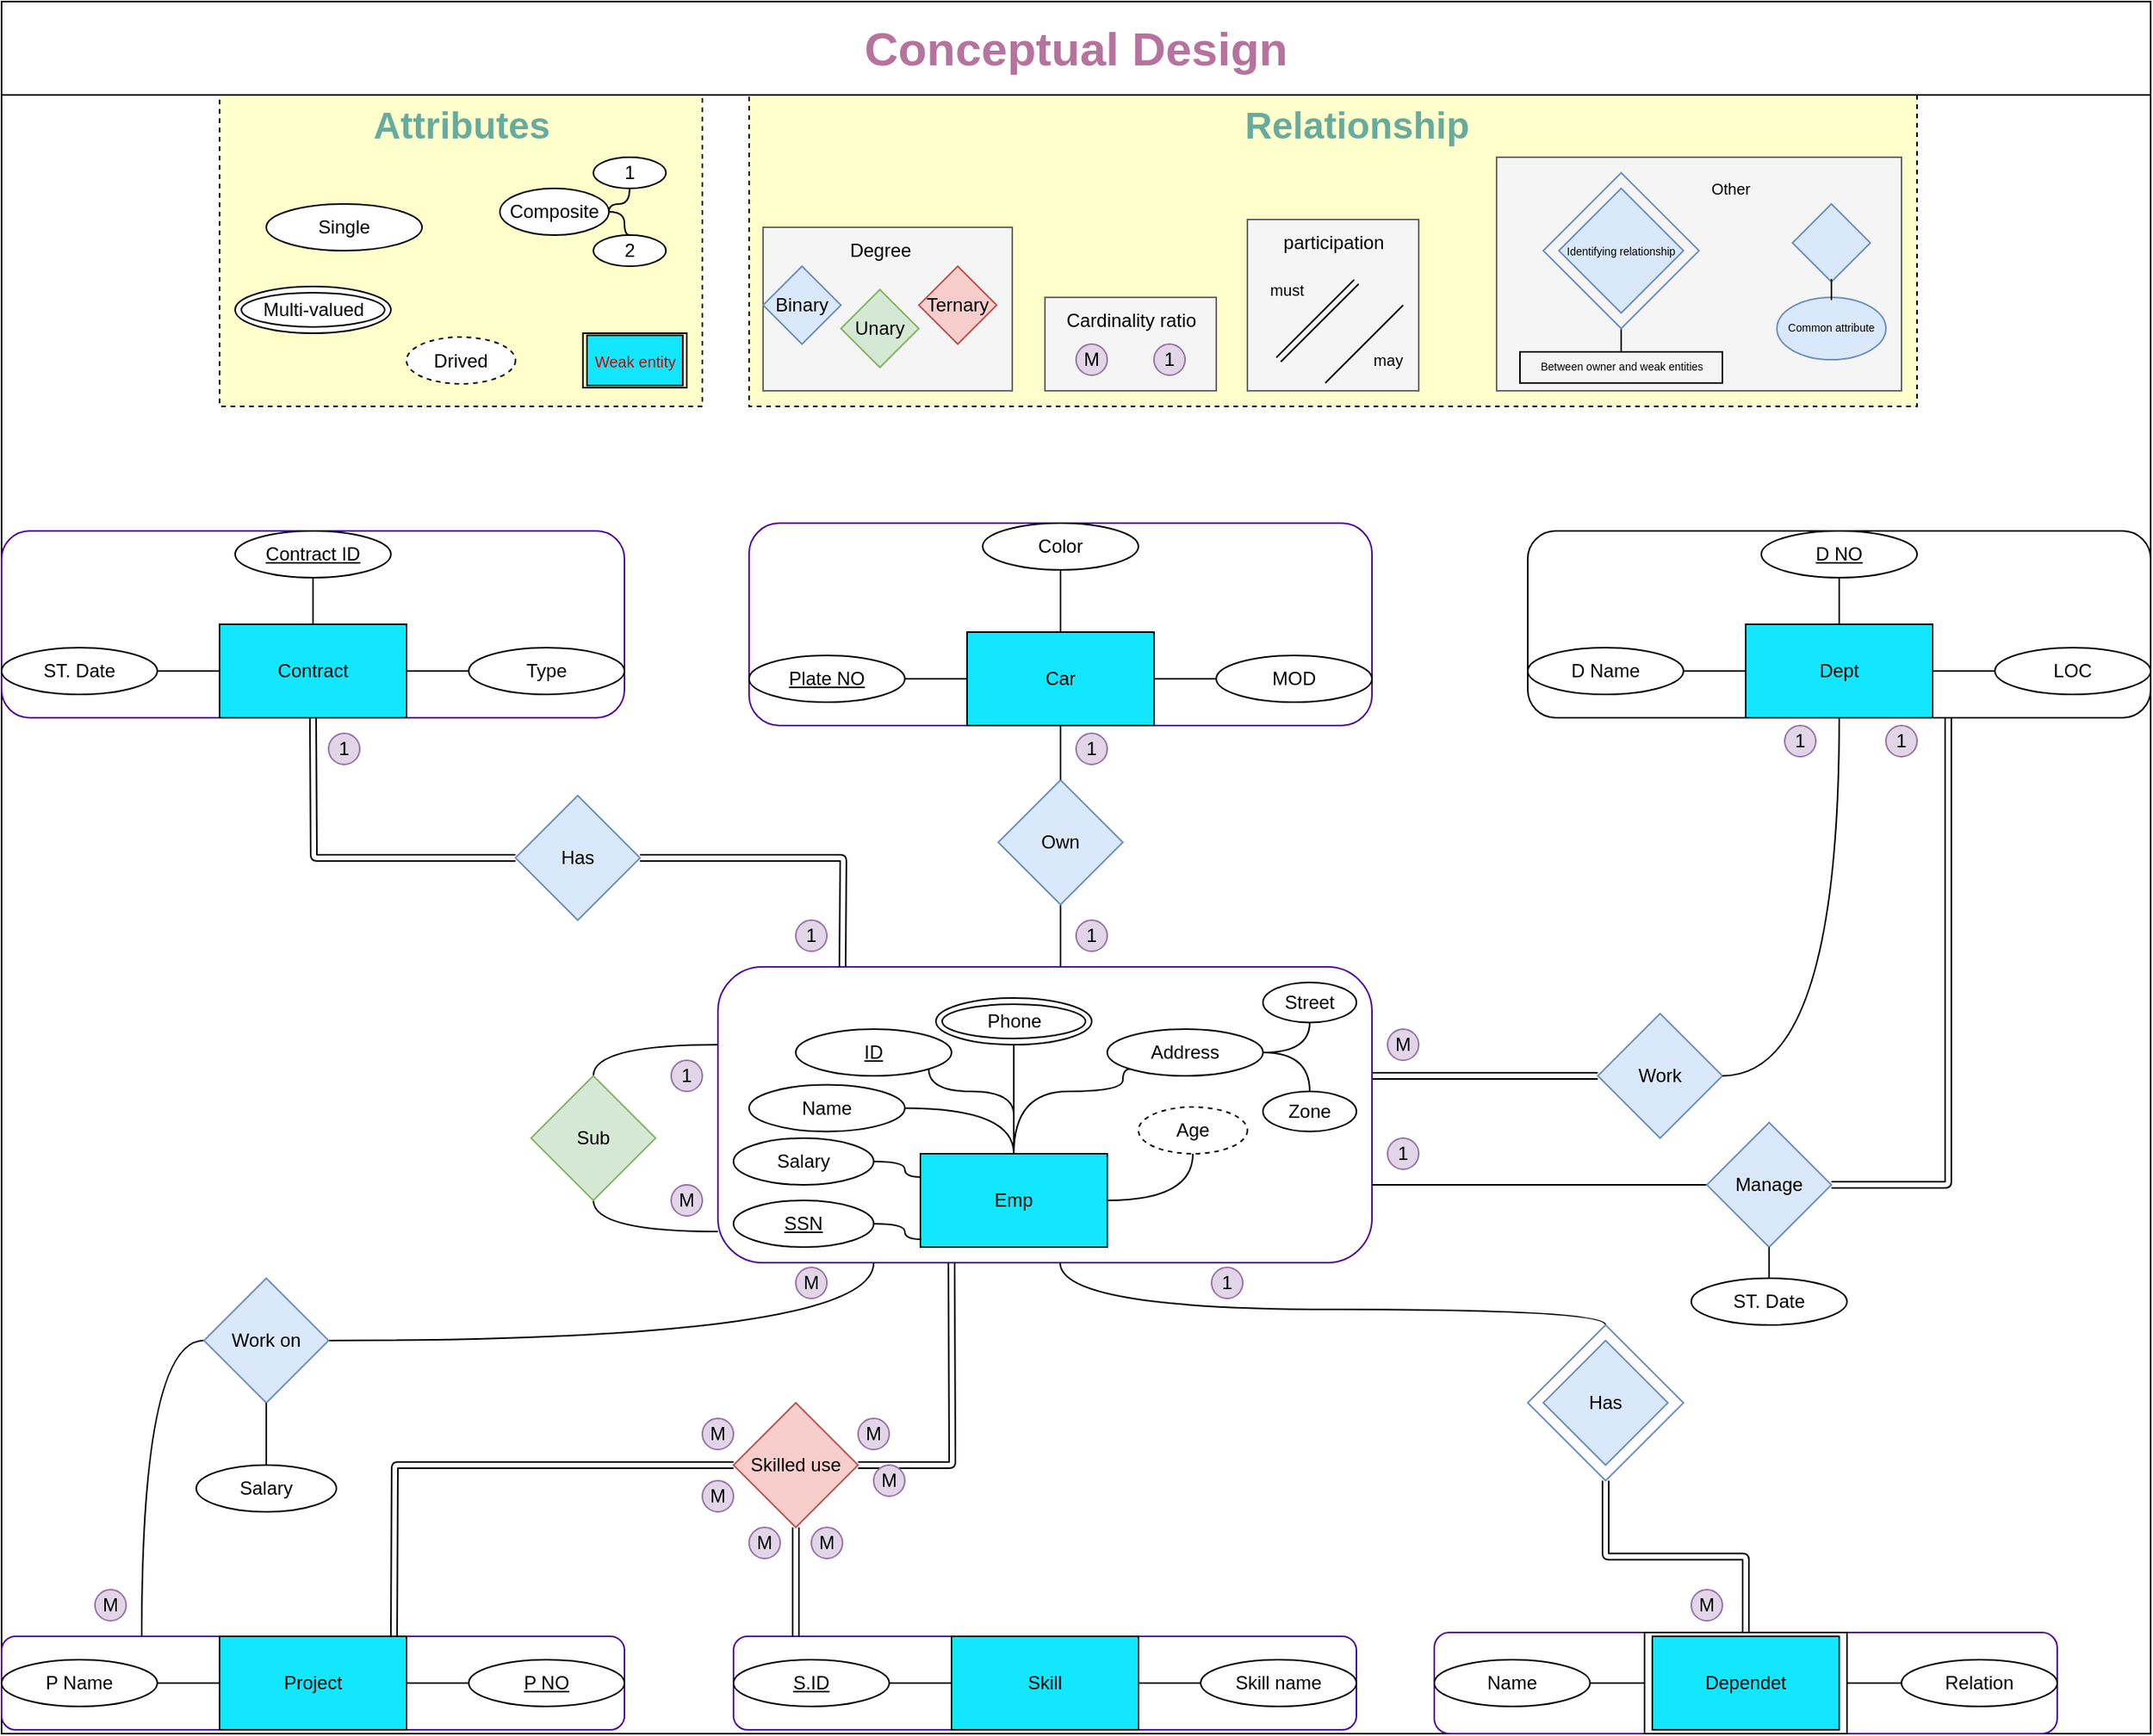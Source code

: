 <mxfile version="20.3.3" type="google"><diagram id="TZfc7ENIwBhTdH4LHY8K" name="Page-1"><mxGraphModel grid="1" page="1" gridSize="10" guides="1" tooltips="1" connect="1" arrows="1" fold="1" pageScale="1" pageWidth="850" pageHeight="1100" math="0" shadow="0"><root><mxCell id="0"/><mxCell id="1" parent="0"/><mxCell id="WgLITmtGhg3MjUWc5TTF-92" style="edgeStyle=orthogonalEdgeStyle;orthogonalLoop=1;jettySize=auto;html=1;entryX=0.5;entryY=0;entryDx=0;entryDy=0;curved=1;arcSize=0;anchorPointDirection=0;snapToPoint=0;fixDash=0;metaEdit=0;backgroundOutline=0;flowAnimation=0;deletable=1;comic=0;enumerate=0;orthogonal=0;sketch=0;shadow=0;startFill=0;endFill=0;endArrow=none;fontSize=12;" edge="1" parent="1"><mxGeometry relative="1" as="geometry"><Array as="points"><mxPoint x="-240" y="-585"/></Array><mxPoint x="-270" y="-585" as="sourcePoint"/></mxGeometry></mxCell><mxCell id="WgLITmtGhg3MjUWc5TTF-94" style="edgeStyle=orthogonalEdgeStyle;curved=1;comic=0;sketch=0;orthogonalLoop=1;jettySize=auto;html=1;entryX=0.5;entryY=1;entryDx=0;entryDy=0;shadow=0;startFill=0;endFill=0;endArrow=none;fontSize=12;" edge="1" parent="1"><mxGeometry relative="1" as="geometry"><mxPoint x="-240" y="-610" as="targetPoint"/></mxGeometry></mxCell><mxCell id="-cbo5E57Ui7Pw8LuqRFS-4" value="" style="group" vertex="1" connectable="0" parent="1"><mxGeometry x="-770" y="-960" width="1380" height="1112.5" as="geometry"/></mxCell><mxCell id="-cbo5E57Ui7Pw8LuqRFS-2" value="" style="group;strokeColor=default;fillColor=default;" vertex="1" connectable="0" parent="-cbo5E57Ui7Pw8LuqRFS-4"><mxGeometry y="60" width="1380" height="1052.5" as="geometry"/></mxCell><mxCell id="WgLITmtGhg3MjUWc5TTF-39" style="edgeStyle=orthogonalEdgeStyle;shape=link;curved=1;rounded=1;orthogonalLoop=1;jettySize=auto;html=1;labelBackgroundColor=default;strokeColor=default;fontFamily=Helvetica;fontSize=12;fontColor=default;endArrow=none;endFill=0;" edge="1" parent="-cbo5E57Ui7Pw8LuqRFS-2" source="WgLITmtGhg3MjUWc5TTF-12"><mxGeometry relative="1" as="geometry"><mxPoint x="880" y="630" as="targetPoint"/><Array as="points"/></mxGeometry></mxCell><mxCell id="WgLITmtGhg3MjUWc5TTF-12" value="Work" style="rhombus;whiteSpace=wrap;html=1;fillColor=#dae8fc;strokeColor=#6c8ebf;container=0;" vertex="1" parent="-cbo5E57Ui7Pw8LuqRFS-2"><mxGeometry x="1025" y="590" width="80" height="80" as="geometry"/></mxCell><mxCell id="WgLITmtGhg3MjUWc5TTF-13" value="" style="group;strokeColor=default;rounded=1;glass=0;labelBackgroundColor=default;endArrow=none;verticalAlign=middle;endFill=0;container=0;" connectable="0" vertex="1" parent="-cbo5E57Ui7Pw8LuqRFS-2"><mxGeometry x="980" y="280" width="400" height="120" as="geometry"/></mxCell><mxCell id="WgLITmtGhg3MjUWc5TTF-16" value="" style="group;strokeColor=#4C0099;perimeterSpacing=0;rounded=1;glass=0;container=0;" connectable="0" vertex="1" parent="-cbo5E57Ui7Pw8LuqRFS-2"><mxGeometry x="470" y="990" width="400" height="60" as="geometry"/></mxCell><mxCell id="WgLITmtGhg3MjUWc5TTF-17" value="" style="group;strokeColor=#4C0099;rounded=1;glass=0;container=0;" connectable="0" vertex="1" parent="-cbo5E57Ui7Pw8LuqRFS-2"><mxGeometry x="920" y="987.5" width="400" height="65" as="geometry"/></mxCell><mxCell id="WgLITmtGhg3MjUWc5TTF-18" value="" style="group;strokeColor=#4C0099;rounded=1;glass=0;container=0;" connectable="0" vertex="1" parent="-cbo5E57Ui7Pw8LuqRFS-2"><mxGeometry y="990" width="400" height="60" as="geometry"/></mxCell><mxCell id="WgLITmtGhg3MjUWc5TTF-19" value="" style="group;strokeColor=#4C0099;rounded=1;glass=0;container=0;" connectable="0" vertex="1" parent="-cbo5E57Ui7Pw8LuqRFS-2"><mxGeometry x="460" y="560" width="420" height="190" as="geometry"/></mxCell><mxCell id="WgLITmtGhg3MjUWc5TTF-20" value="" style="group;strokeColor=#4C0099;rounded=1;glass=0;container=0;" connectable="0" vertex="1" parent="-cbo5E57Ui7Pw8LuqRFS-2"><mxGeometry x="480" y="275" width="400" height="130" as="geometry"/></mxCell><mxCell id="WgLITmtGhg3MjUWc5TTF-21" value="" style="group;strokeColor=#4C0099;rounded=1;glass=0;container=0;" connectable="0" vertex="1" parent="-cbo5E57Ui7Pw8LuqRFS-2"><mxGeometry y="280" width="400" height="120" as="geometry"/></mxCell><mxCell id="WgLITmtGhg3MjUWc5TTF-23" style="edgeStyle=orthogonalEdgeStyle;orthogonalLoop=1;jettySize=auto;html=1;entryX=1;entryY=0.5;entryDx=0;entryDy=0;fontFamily=Helvetica;fontSize=12;fontColor=default;curved=1;endArrow=none;endFill=0;" edge="1" parent="-cbo5E57Ui7Pw8LuqRFS-2" source="0sZIj77Zi1G3R5kiLutV-38" target="WgLITmtGhg3MjUWc5TTF-12"><mxGeometry relative="1" as="geometry"><Array as="points"><mxPoint x="1180" y="630"/></Array></mxGeometry></mxCell><mxCell id="WgLITmtGhg3MjUWc5TTF-35" style="edgeStyle=orthogonalEdgeStyle;shape=connector;curved=1;rounded=1;orthogonalLoop=1;jettySize=auto;html=1;exitX=1;exitY=0.5;exitDx=0;exitDy=0;labelBackgroundColor=default;strokeColor=default;fontFamily=Helvetica;fontSize=12;fontColor=default;endArrow=none;endFill=0;" edge="1" parent="-cbo5E57Ui7Pw8LuqRFS-2" source="jGSnL0Sc1adACzi5C61T-10"><mxGeometry relative="1" as="geometry"><mxPoint x="840" y="640" as="targetPoint"/></mxGeometry></mxCell><mxCell id="WgLITmtGhg3MjUWc5TTF-43" style="edgeStyle=orthogonalEdgeStyle;shape=connector;curved=1;rounded=1;orthogonalLoop=1;jettySize=auto;html=1;labelBackgroundColor=default;strokeColor=default;fontFamily=Helvetica;fontSize=12;fontColor=default;endArrow=none;endFill=0;" edge="1" parent="-cbo5E57Ui7Pw8LuqRFS-2" source="WgLITmtGhg3MjUWc5TTF-44"><mxGeometry relative="1" as="geometry"><mxPoint x="880" y="700" as="targetPoint"/></mxGeometry></mxCell><mxCell id="WgLITmtGhg3MjUWc5TTF-44" value="Manage" style="rhombus;whiteSpace=wrap;html=1;fillColor=#dae8fc;strokeColor=#6c8ebf;container=0;" vertex="1" parent="-cbo5E57Ui7Pw8LuqRFS-2"><mxGeometry x="1095" y="660" width="80" height="80" as="geometry"/></mxCell><mxCell id="WgLITmtGhg3MjUWc5TTF-45" style="edgeStyle=orthogonalEdgeStyle;orthogonalLoop=1;jettySize=auto;html=1;entryX=1;entryY=0.5;entryDx=0;entryDy=0;fontFamily=Helvetica;fontSize=12;fontColor=default;curved=1;endArrow=none;endFill=0;shape=link;" edge="1" parent="-cbo5E57Ui7Pw8LuqRFS-2" target="WgLITmtGhg3MjUWc5TTF-44"><mxGeometry relative="1" as="geometry"><mxPoint x="1250" y="400" as="sourcePoint"/><Array as="points"><mxPoint x="1250" y="700"/></Array></mxGeometry></mxCell><mxCell id="WgLITmtGhg3MjUWc5TTF-61" style="edgeStyle=orthogonalEdgeStyle;shape=connector;curved=1;rounded=1;orthogonalLoop=1;jettySize=auto;html=1;exitX=0;exitY=0.5;exitDx=0;exitDy=0;labelBackgroundColor=default;strokeColor=default;fontFamily=Helvetica;fontSize=12;fontColor=default;endArrow=none;endFill=0;" edge="1" parent="-cbo5E57Ui7Pw8LuqRFS-2" source="WgLITmtGhg3MjUWc5TTF-59"><mxGeometry relative="1" as="geometry"><mxPoint x="90" y="990" as="targetPoint"/><Array as="points"><mxPoint x="90" y="800"/></Array></mxGeometry></mxCell><mxCell id="WgLITmtGhg3MjUWc5TTF-62" style="edgeStyle=orthogonalEdgeStyle;shape=connector;curved=1;rounded=1;orthogonalLoop=1;jettySize=auto;html=1;exitX=1;exitY=0.5;exitDx=0;exitDy=0;labelBackgroundColor=default;strokeColor=default;fontFamily=Helvetica;fontSize=12;fontColor=default;endArrow=none;endFill=0;" edge="1" parent="-cbo5E57Ui7Pw8LuqRFS-2" source="WgLITmtGhg3MjUWc5TTF-59"><mxGeometry relative="1" as="geometry"><mxPoint x="560" y="750" as="targetPoint"/></mxGeometry></mxCell><mxCell id="WgLITmtGhg3MjUWc5TTF-59" value="Work on" style="rhombus;whiteSpace=wrap;html=1;strokeColor=#6c8ebf;fontFamily=Helvetica;fontSize=12;fontColor=default;fillColor=#dae8fc;container=0;" vertex="1" parent="-cbo5E57Ui7Pw8LuqRFS-2"><mxGeometry x="130" y="760" width="80" height="80" as="geometry"/></mxCell><mxCell id="WgLITmtGhg3MjUWc5TTF-64" style="edgeStyle=orthogonalEdgeStyle;shape=connector;curved=1;rounded=1;orthogonalLoop=1;jettySize=auto;html=1;exitX=0.5;exitY=0;exitDx=0;exitDy=0;labelBackgroundColor=default;strokeColor=default;fontFamily=Helvetica;fontSize=12;fontColor=default;endArrow=none;endFill=0;" edge="1" parent="-cbo5E57Ui7Pw8LuqRFS-2" source="WgLITmtGhg3MjUWc5TTF-172"><mxGeometry relative="1" as="geometry"><mxPoint x="679.714" y="750" as="targetPoint"/><Array as="points"><mxPoint x="1030" y="780"/><mxPoint x="680" y="780"/></Array></mxGeometry></mxCell><mxCell id="WgLITmtGhg3MjUWc5TTF-63" value="Has" style="rhombus;whiteSpace=wrap;html=1;strokeColor=#6c8ebf;fontFamily=Helvetica;fontSize=12;fontColor=default;fillColor=#dae8fc;container=0;" vertex="1" parent="-cbo5E57Ui7Pw8LuqRFS-2"><mxGeometry x="990" y="800" width="80" height="80" as="geometry"/></mxCell><mxCell id="WgLITmtGhg3MjUWc5TTF-67" style="edgeStyle=orthogonalEdgeStyle;shape=connector;curved=1;rounded=1;orthogonalLoop=1;jettySize=auto;html=1;labelBackgroundColor=default;strokeColor=default;fontFamily=Helvetica;fontSize=12;fontColor=default;endArrow=none;endFill=0;" edge="1" parent="-cbo5E57Ui7Pw8LuqRFS-2" source="WgLITmtGhg3MjUWc5TTF-66"><mxGeometry relative="1" as="geometry"><mxPoint x="460" y="610" as="targetPoint"/><Array as="points"><mxPoint x="380" y="610"/></Array></mxGeometry></mxCell><mxCell id="WgLITmtGhg3MjUWc5TTF-68" style="edgeStyle=orthogonalEdgeStyle;shape=connector;curved=1;rounded=1;orthogonalLoop=1;jettySize=auto;html=1;exitX=0.5;exitY=1;exitDx=0;exitDy=0;labelBackgroundColor=default;strokeColor=default;fontFamily=Helvetica;fontSize=12;fontColor=default;endArrow=none;endFill=0;" edge="1" parent="-cbo5E57Ui7Pw8LuqRFS-2" source="WgLITmtGhg3MjUWc5TTF-66"><mxGeometry relative="1" as="geometry"><mxPoint x="460" y="730" as="targetPoint"/><Array as="points"><mxPoint x="380" y="730"/></Array></mxGeometry></mxCell><mxCell id="WgLITmtGhg3MjUWc5TTF-66" value="Sub" style="rhombus;whiteSpace=wrap;html=1;strokeColor=#82b366;fontFamily=Helvetica;fontSize=12;fillColor=#d5e8d4;container=0;" vertex="1" parent="-cbo5E57Ui7Pw8LuqRFS-2"><mxGeometry x="340" y="630" width="80" height="80" as="geometry"/></mxCell><mxCell id="WgLITmtGhg3MjUWc5TTF-71" style="edgeStyle=orthogonalEdgeStyle;shape=connector;curved=1;rounded=1;orthogonalLoop=1;jettySize=auto;html=1;labelBackgroundColor=default;strokeColor=default;fontFamily=Helvetica;fontSize=12;fontColor=default;endArrow=none;endFill=0;" edge="1" parent="-cbo5E57Ui7Pw8LuqRFS-2" source="WgLITmtGhg3MjUWc5TTF-69"><mxGeometry relative="1" as="geometry"><mxPoint x="680" y="560" as="targetPoint"/></mxGeometry></mxCell><mxCell id="WgLITmtGhg3MjUWc5TTF-69" value="Own" style="rhombus;whiteSpace=wrap;html=1;strokeColor=#6c8ebf;fontFamily=Helvetica;fontSize=12;fontColor=default;fillColor=#dae8fc;container=0;" vertex="1" parent="-cbo5E57Ui7Pw8LuqRFS-2"><mxGeometry x="640" y="440" width="80" height="80" as="geometry"/></mxCell><mxCell id="WgLITmtGhg3MjUWc5TTF-73" style="edgeStyle=orthogonalEdgeStyle;shape=link;curved=1;rounded=1;orthogonalLoop=1;jettySize=auto;html=1;labelBackgroundColor=default;strokeColor=default;fontFamily=Helvetica;fontSize=12;fontColor=default;endArrow=none;endFill=0;" edge="1" parent="-cbo5E57Ui7Pw8LuqRFS-2" source="WgLITmtGhg3MjUWc5TTF-72"><mxGeometry relative="1" as="geometry"><mxPoint x="540" y="560" as="targetPoint"/></mxGeometry></mxCell><mxCell id="WgLITmtGhg3MjUWc5TTF-74" style="edgeStyle=orthogonalEdgeStyle;shape=link;curved=1;rounded=1;orthogonalLoop=1;jettySize=auto;html=1;exitX=0;exitY=0.5;exitDx=0;exitDy=0;labelBackgroundColor=default;strokeColor=default;fontFamily=Helvetica;fontSize=12;fontColor=default;endArrow=none;endFill=0;" edge="1" parent="-cbo5E57Ui7Pw8LuqRFS-2" source="WgLITmtGhg3MjUWc5TTF-72"><mxGeometry relative="1" as="geometry"><mxPoint x="200" y="400" as="targetPoint"/></mxGeometry></mxCell><mxCell id="WgLITmtGhg3MjUWc5TTF-72" value="Has" style="rhombus;whiteSpace=wrap;html=1;strokeColor=#6c8ebf;fontFamily=Helvetica;fontSize=12;fontColor=default;fillColor=#dae8fc;container=0;" vertex="1" parent="-cbo5E57Ui7Pw8LuqRFS-2"><mxGeometry x="330" y="450" width="80" height="80" as="geometry"/></mxCell><mxCell id="WgLITmtGhg3MjUWc5TTF-78" style="edgeStyle=orthogonalEdgeStyle;shape=link;curved=1;rounded=1;orthogonalLoop=1;jettySize=auto;html=1;exitX=1;exitY=0.5;exitDx=0;exitDy=0;labelBackgroundColor=default;strokeColor=default;fontFamily=Helvetica;fontSize=12;fontColor=default;endArrow=none;endFill=0;" edge="1" parent="-cbo5E57Ui7Pw8LuqRFS-2" source="WgLITmtGhg3MjUWc5TTF-75"><mxGeometry relative="1" as="geometry"><mxPoint x="610" y="750" as="targetPoint"/></mxGeometry></mxCell><mxCell id="WgLITmtGhg3MjUWc5TTF-81" style="edgeStyle=orthogonalEdgeStyle;shape=link;curved=1;rounded=1;orthogonalLoop=1;jettySize=auto;html=1;labelBackgroundColor=default;strokeColor=default;fontFamily=Helvetica;fontSize=12;fontColor=default;endArrow=none;endFill=0;" edge="1" parent="-cbo5E57Ui7Pw8LuqRFS-2" source="WgLITmtGhg3MjUWc5TTF-75"><mxGeometry relative="1" as="geometry"><mxPoint x="510" y="990" as="targetPoint"/><Array as="points"><mxPoint x="510" y="990"/></Array></mxGeometry></mxCell><mxCell id="WgLITmtGhg3MjUWc5TTF-83" style="edgeStyle=orthogonalEdgeStyle;shape=link;curved=1;rounded=1;orthogonalLoop=1;jettySize=auto;html=1;exitX=0;exitY=0.5;exitDx=0;exitDy=0;labelBackgroundColor=default;strokeColor=default;fontFamily=Helvetica;fontSize=12;fontColor=default;endArrow=none;endFill=0;" edge="1" parent="-cbo5E57Ui7Pw8LuqRFS-2" source="WgLITmtGhg3MjUWc5TTF-75"><mxGeometry relative="1" as="geometry"><mxPoint x="252" y="990" as="targetPoint"/></mxGeometry></mxCell><mxCell id="WgLITmtGhg3MjUWc5TTF-75" value="Skilled use" style="rhombus;whiteSpace=wrap;html=1;strokeColor=#b85450;fontFamily=Helvetica;fontSize=12;fillColor=#f8cecc;container=0;" vertex="1" parent="-cbo5E57Ui7Pw8LuqRFS-2"><mxGeometry x="470" y="840" width="80" height="80" as="geometry"/></mxCell><mxCell id="WgLITmtGhg3MjUWc5TTF-122" value="1" style="ellipse;whiteSpace=wrap;html=1;aspect=fixed;strokeColor=#9673a6;fontFamily=Helvetica;fontSize=12;fillColor=#e1d5e7;container=0;" vertex="1" parent="-cbo5E57Ui7Pw8LuqRFS-2"><mxGeometry x="1145" y="405" width="20" height="20" as="geometry"/></mxCell><mxCell id="WgLITmtGhg3MjUWc5TTF-123" value="M" style="ellipse;whiteSpace=wrap;html=1;aspect=fixed;strokeColor=#9673a6;fontFamily=Helvetica;fontSize=12;fillColor=#e1d5e7;container=0;" vertex="1" parent="-cbo5E57Ui7Pw8LuqRFS-2"><mxGeometry x="60" y="960" width="20" height="20" as="geometry"/></mxCell><mxCell id="WgLITmtGhg3MjUWc5TTF-124" value="1" style="ellipse;whiteSpace=wrap;html=1;aspect=fixed;strokeColor=#9673a6;fontFamily=Helvetica;fontSize=12;fillColor=#e1d5e7;container=0;" vertex="1" parent="-cbo5E57Ui7Pw8LuqRFS-2"><mxGeometry x="890" y="670" width="20" height="20" as="geometry"/></mxCell><mxCell id="WgLITmtGhg3MjUWc5TTF-125" value="1" style="ellipse;whiteSpace=wrap;html=1;aspect=fixed;strokeColor=#9673a6;fontFamily=Helvetica;fontSize=12;fillColor=#e1d5e7;container=0;" vertex="1" parent="-cbo5E57Ui7Pw8LuqRFS-2"><mxGeometry x="1210" y="405" width="20" height="20" as="geometry"/></mxCell><mxCell id="WgLITmtGhg3MjUWc5TTF-126" value="M" style="ellipse;whiteSpace=wrap;html=1;aspect=fixed;strokeColor=#9673a6;fontFamily=Helvetica;fontSize=12;fillColor=#e1d5e7;container=0;" vertex="1" parent="-cbo5E57Ui7Pw8LuqRFS-2"><mxGeometry x="890" y="600" width="20" height="20" as="geometry"/></mxCell><mxCell id="WgLITmtGhg3MjUWc5TTF-127" value="M" style="ellipse;whiteSpace=wrap;html=1;aspect=fixed;strokeColor=#9673a6;fontFamily=Helvetica;fontSize=12;fillColor=#e1d5e7;container=0;" vertex="1" parent="-cbo5E57Ui7Pw8LuqRFS-2"><mxGeometry x="510" y="753" width="20" height="20" as="geometry"/></mxCell><mxCell id="WgLITmtGhg3MjUWc5TTF-128" value="M" style="ellipse;whiteSpace=wrap;html=1;aspect=fixed;strokeColor=#9673a6;fontFamily=Helvetica;fontSize=12;fillColor=#e1d5e7;container=0;" vertex="1" parent="-cbo5E57Ui7Pw8LuqRFS-2"><mxGeometry x="430" y="700" width="20" height="20" as="geometry"/></mxCell><mxCell id="WgLITmtGhg3MjUWc5TTF-129" value="1" style="ellipse;whiteSpace=wrap;html=1;aspect=fixed;strokeColor=#9673a6;fontFamily=Helvetica;fontSize=12;fillColor=#e1d5e7;container=0;" vertex="1" parent="-cbo5E57Ui7Pw8LuqRFS-2"><mxGeometry x="430" y="620" width="20" height="20" as="geometry"/></mxCell><mxCell id="WgLITmtGhg3MjUWc5TTF-130" value="M" style="ellipse;whiteSpace=wrap;html=1;aspect=fixed;strokeColor=#9673a6;fontFamily=Helvetica;fontSize=12;fillColor=#e1d5e7;container=0;" vertex="1" parent="-cbo5E57Ui7Pw8LuqRFS-2"><mxGeometry x="1085" y="960" width="20" height="20" as="geometry"/></mxCell><mxCell id="WgLITmtGhg3MjUWc5TTF-131" value="1" style="ellipse;whiteSpace=wrap;html=1;aspect=fixed;strokeColor=#9673a6;fontFamily=Helvetica;fontSize=12;fillColor=#e1d5e7;container=0;" vertex="1" parent="-cbo5E57Ui7Pw8LuqRFS-2"><mxGeometry x="777" y="753" width="20" height="20" as="geometry"/></mxCell><mxCell id="WgLITmtGhg3MjUWc5TTF-134" value="1" style="ellipse;whiteSpace=wrap;html=1;aspect=fixed;strokeColor=#9673a6;fontFamily=Helvetica;fontSize=12;fillColor=#e1d5e7;container=0;" vertex="1" parent="-cbo5E57Ui7Pw8LuqRFS-2"><mxGeometry x="690" y="410" width="20" height="20" as="geometry"/></mxCell><mxCell id="WgLITmtGhg3MjUWc5TTF-135" value="1" style="ellipse;whiteSpace=wrap;html=1;aspect=fixed;strokeColor=#9673a6;fontFamily=Helvetica;fontSize=12;fillColor=#e1d5e7;container=0;" vertex="1" parent="-cbo5E57Ui7Pw8LuqRFS-2"><mxGeometry x="690" y="530" width="20" height="20" as="geometry"/></mxCell><mxCell id="WgLITmtGhg3MjUWc5TTF-137" value="1" style="ellipse;whiteSpace=wrap;html=1;aspect=fixed;strokeColor=#9673a6;fontFamily=Helvetica;fontSize=12;fillColor=#e1d5e7;container=0;" vertex="1" parent="-cbo5E57Ui7Pw8LuqRFS-2"><mxGeometry x="510" y="530" width="20" height="20" as="geometry"/></mxCell><mxCell id="WgLITmtGhg3MjUWc5TTF-138" value="1" style="ellipse;whiteSpace=wrap;html=1;aspect=fixed;strokeColor=#9673a6;fontFamily=Helvetica;fontSize=12;fillColor=#e1d5e7;container=0;" vertex="1" parent="-cbo5E57Ui7Pw8LuqRFS-2"><mxGeometry x="210" y="410" width="20" height="20" as="geometry"/></mxCell><mxCell id="WgLITmtGhg3MjUWc5TTF-143" value="M" style="ellipse;whiteSpace=wrap;html=1;aspect=fixed;strokeColor=#9673a6;fontFamily=Helvetica;fontSize=12;fillColor=#e1d5e7;container=0;" vertex="1" parent="-cbo5E57Ui7Pw8LuqRFS-2"><mxGeometry x="550" y="850" width="20" height="20" as="geometry"/></mxCell><mxCell id="WgLITmtGhg3MjUWc5TTF-144" value="M" style="ellipse;whiteSpace=wrap;html=1;aspect=fixed;strokeColor=#9673a6;fontFamily=Helvetica;fontSize=12;fillColor=#e1d5e7;container=0;" vertex="1" parent="-cbo5E57Ui7Pw8LuqRFS-2"><mxGeometry x="450" y="850" width="20" height="20" as="geometry"/></mxCell><mxCell id="WgLITmtGhg3MjUWc5TTF-145" value="M" style="ellipse;whiteSpace=wrap;html=1;aspect=fixed;strokeColor=#9673a6;fontFamily=Helvetica;fontSize=12;fillColor=#e1d5e7;container=0;" vertex="1" parent="-cbo5E57Ui7Pw8LuqRFS-2"><mxGeometry x="520" y="920" width="20" height="20" as="geometry"/></mxCell><mxCell id="WgLITmtGhg3MjUWc5TTF-146" value="M" style="ellipse;whiteSpace=wrap;html=1;aspect=fixed;strokeColor=#9673a6;fontFamily=Helvetica;fontSize=12;fillColor=#e1d5e7;container=0;" vertex="1" parent="-cbo5E57Ui7Pw8LuqRFS-2"><mxGeometry x="560" y="880" width="20" height="20" as="geometry"/></mxCell><mxCell id="WgLITmtGhg3MjUWc5TTF-147" value="M" style="ellipse;whiteSpace=wrap;html=1;aspect=fixed;strokeColor=#9673a6;fontFamily=Helvetica;fontSize=12;fillColor=#e1d5e7;container=0;" vertex="1" parent="-cbo5E57Ui7Pw8LuqRFS-2"><mxGeometry x="450" y="890" width="20" height="20" as="geometry"/></mxCell><mxCell id="WgLITmtGhg3MjUWc5TTF-148" value="M" style="ellipse;whiteSpace=wrap;html=1;aspect=fixed;strokeColor=#9673a6;fontFamily=Helvetica;fontSize=12;fillColor=#e1d5e7;container=0;" vertex="1" parent="-cbo5E57Ui7Pw8LuqRFS-2"><mxGeometry x="480" y="920" width="20" height="20" as="geometry"/></mxCell><mxCell id="WgLITmtGhg3MjUWc5TTF-171" style="edgeStyle=orthogonalEdgeStyle;shape=connector;curved=1;rounded=1;orthogonalLoop=1;jettySize=auto;html=1;entryX=0.5;entryY=1;entryDx=0;entryDy=0;labelBackgroundColor=default;strokeColor=default;fontFamily=Helvetica;fontSize=8;fontColor=default;endArrow=none;endFill=0;" edge="1" parent="-cbo5E57Ui7Pw8LuqRFS-2" source="WgLITmtGhg3MjUWc5TTF-170" target="WgLITmtGhg3MjUWc5TTF-44"><mxGeometry relative="1" as="geometry"/></mxCell><mxCell id="WgLITmtGhg3MjUWc5TTF-170" value="ST. Date" style="ellipse;whiteSpace=wrap;html=1;container=0;" vertex="1" parent="-cbo5E57Ui7Pw8LuqRFS-2"><mxGeometry x="1085" y="760" width="100" height="30" as="geometry"/></mxCell><mxCell id="WgLITmtGhg3MjUWc5TTF-172" value="" style="rhombus;whiteSpace=wrap;html=1;strokeColor=#6c8ebf;fontFamily=Helvetica;fontSize=12;fontColor=default;fillColor=none;container=0;" vertex="1" parent="-cbo5E57Ui7Pw8LuqRFS-2"><mxGeometry x="980" y="790" width="100" height="100" as="geometry"/></mxCell><mxCell id="WgLITmtGhg3MjUWc5TTF-229" value="Salary" style="ellipse;whiteSpace=wrap;html=1;container=0;" vertex="1" parent="-cbo5E57Ui7Pw8LuqRFS-2"><mxGeometry x="125" y="880" width="90" height="30" as="geometry"/></mxCell><mxCell id="WgLITmtGhg3MjUWc5TTF-230" style="edgeStyle=orthogonalEdgeStyle;shape=connector;curved=1;rounded=1;orthogonalLoop=1;jettySize=auto;html=1;entryX=0.5;entryY=0;entryDx=0;entryDy=0;entryPerimeter=0;labelBackgroundColor=default;strokeColor=default;fontFamily=Helvetica;fontSize=10;fontColor=#000000;endArrow=none;endFill=0;" edge="1" parent="-cbo5E57Ui7Pw8LuqRFS-2" source="WgLITmtGhg3MjUWc5TTF-59" target="WgLITmtGhg3MjUWc5TTF-229"><mxGeometry relative="1" as="geometry"/></mxCell><mxCell id="WgLITmtGhg3MjUWc5TTF-85" value="" style="rounded=0;whiteSpace=wrap;html=1;dashed=1;fillColor=#FFFFCC;gradientColor=none;container=0;" vertex="1" parent="-cbo5E57Ui7Pw8LuqRFS-2"><mxGeometry x="480" width="750" height="200" as="geometry"/></mxCell><mxCell id="WgLITmtGhg3MjUWc5TTF-86" value="&lt;font size=&quot;1&quot; color=&quot;#67ab9f&quot;&gt;&lt;b style=&quot;font-size: 24px;&quot;&gt;Relationship&lt;/b&gt;&lt;/font&gt;" style="text;html=1;align=center;verticalAlign=middle;resizable=0;points=[];autosize=1;strokeColor=none;fillColor=none;fontSize=10;fontColor=#CC0000;container=0;" vertex="1" parent="-cbo5E57Ui7Pw8LuqRFS-2"><mxGeometry x="785" width="170" height="40" as="geometry"/></mxCell><mxCell id="WgLITmtGhg3MjUWc5TTF-190" value="" style="group;fillColor=#f5f5f5;fontColor=#333333;strokeColor=#666666;container=0;" connectable="0" vertex="1" parent="-cbo5E57Ui7Pw8LuqRFS-2"><mxGeometry x="960" y="40" width="260" height="150" as="geometry"/></mxCell><mxCell id="WgLITmtGhg3MjUWc5TTF-113" value="" style="rounded=0;whiteSpace=wrap;html=1;strokeColor=#666666;fontFamily=Helvetica;fontSize=12;fontColor=#333333;fillColor=#f5f5f5;container=0;" vertex="1" parent="-cbo5E57Ui7Pw8LuqRFS-2"><mxGeometry x="489" y="85" width="160" height="105" as="geometry"/></mxCell><mxCell id="WgLITmtGhg3MjUWc5TTF-110" value="Binary" style="rhombus;whiteSpace=wrap;html=1;strokeColor=#6c8ebf;fontFamily=Helvetica;fontSize=12;fontColor=default;fillColor=#dae8fc;container=0;" vertex="1" parent="-cbo5E57Ui7Pw8LuqRFS-2"><mxGeometry x="489" y="110" width="50" height="50" as="geometry"/></mxCell><mxCell id="WgLITmtGhg3MjUWc5TTF-111" value="Unary" style="rhombus;whiteSpace=wrap;html=1;strokeColor=#82b366;fontFamily=Helvetica;fontSize=12;fillColor=#d5e8d4;container=0;" vertex="1" parent="-cbo5E57Ui7Pw8LuqRFS-2"><mxGeometry x="539" y="125" width="50" height="50" as="geometry"/></mxCell><mxCell id="WgLITmtGhg3MjUWc5TTF-112" value="Ternary" style="rhombus;whiteSpace=wrap;html=1;strokeColor=#b85450;fontFamily=Helvetica;fontSize=12;fillColor=#f8cecc;container=0;" vertex="1" parent="-cbo5E57Ui7Pw8LuqRFS-2"><mxGeometry x="589" y="110" width="50" height="50" as="geometry"/></mxCell><mxCell id="WgLITmtGhg3MjUWc5TTF-115" value="Degree" style="text;html=1;align=center;verticalAlign=middle;resizable=0;points=[];autosize=1;strokeColor=none;fillColor=none;fontSize=12;fontFamily=Helvetica;fontColor=default;container=0;" vertex="1" parent="-cbo5E57Ui7Pw8LuqRFS-2"><mxGeometry x="534" y="85" width="60" height="30" as="geometry"/></mxCell><mxCell id="WgLITmtGhg3MjUWc5TTF-179" value="&lt;font color=&quot;#000000&quot; size=&quot;1&quot;&gt;Other&lt;/font&gt;" style="text;html=1;align=center;verticalAlign=middle;resizable=0;points=[];autosize=1;strokeColor=none;fillColor=none;fontSize=10;fontColor=#CC0000;container=0;gradientColor=default;" vertex="1" parent="-cbo5E57Ui7Pw8LuqRFS-2"><mxGeometry x="1085" y="45" width="50" height="30" as="geometry"/></mxCell><mxCell id="WgLITmtGhg3MjUWc5TTF-183" value="Between owner and weak entities" style="text;html=1;align=center;verticalAlign=middle;resizable=0;points=[];autosize=1;strokeColor=default;fillColor=none;fontSize=7;fontFamily=Helvetica;fontColor=default;container=0;" vertex="1" parent="-cbo5E57Ui7Pw8LuqRFS-2"><mxGeometry x="975" y="165" width="130" height="20" as="geometry"/></mxCell><mxCell id="WgLITmtGhg3MjUWc5TTF-187" value="" style="rhombus;whiteSpace=wrap;html=1;strokeColor=#6c8ebf;fontFamily=Helvetica;fontSize=7;fontColor=default;fillColor=#dae8fc;container=0;" vertex="1" parent="-cbo5E57Ui7Pw8LuqRFS-2"><mxGeometry x="1150" y="70" width="50" height="50" as="geometry"/></mxCell><mxCell id="WgLITmtGhg3MjUWc5TTF-188" value="Common attribute" style="ellipse;whiteSpace=wrap;html=1;strokeColor=#6c8ebf;fontFamily=Helvetica;fontSize=7;fontColor=default;fillColor=#dae8fc;container=0;" vertex="1" parent="-cbo5E57Ui7Pw8LuqRFS-2"><mxGeometry x="1140" y="130" width="70" height="40" as="geometry"/></mxCell><mxCell id="WgLITmtGhg3MjUWc5TTF-186" style="edgeStyle=orthogonalEdgeStyle;shape=connector;curved=1;rounded=1;orthogonalLoop=1;jettySize=auto;html=1;entryX=0.5;entryY=1;entryDx=0;entryDy=0;labelBackgroundColor=default;strokeColor=default;fontFamily=Helvetica;fontSize=7;fontColor=default;endArrow=none;endFill=0;" edge="1" parent="-cbo5E57Ui7Pw8LuqRFS-2" source="WgLITmtGhg3MjUWc5TTF-183" target="WgLITmtGhg3MjUWc5TTF-181"><mxGeometry relative="1" as="geometry"/></mxCell><mxCell id="WgLITmtGhg3MjUWc5TTF-189" style="edgeStyle=orthogonalEdgeStyle;shape=connector;curved=1;rounded=1;orthogonalLoop=1;jettySize=auto;html=1;labelBackgroundColor=default;strokeColor=default;fontFamily=Helvetica;fontSize=7;fontColor=default;endArrow=none;endFill=0;" edge="1" parent="-cbo5E57Ui7Pw8LuqRFS-2" source="WgLITmtGhg3MjUWc5TTF-188" target="WgLITmtGhg3MjUWc5TTF-187"><mxGeometry relative="1" as="geometry"/></mxCell><mxCell id="WgLITmtGhg3MjUWc5TTF-180" value="" style="rhombus;whiteSpace=wrap;html=1;strokeColor=#6c8ebf;fontFamily=Helvetica;fontSize=8;fontColor=default;fillColor=#dae8fc;container=0;" vertex="1" parent="-cbo5E57Ui7Pw8LuqRFS-2"><mxGeometry x="1000" y="60" width="80" height="80" as="geometry"/></mxCell><mxCell id="WgLITmtGhg3MjUWc5TTF-181" value="&lt;font style=&quot;font-size: 7px;&quot;&gt;Identifying relationship&lt;/font&gt;" style="rhombus;whiteSpace=wrap;html=1;strokeColor=#6c8ebf;fontFamily=Helvetica;fontSize=8;fontColor=default;fillColor=none;aspect=fixed;container=0;" vertex="1" parent="-cbo5E57Ui7Pw8LuqRFS-2"><mxGeometry x="990" y="50" width="100" height="100" as="geometry"/></mxCell><mxCell id="WgLITmtGhg3MjUWc5TTF-194" value="" style="rounded=0;whiteSpace=wrap;html=1;strokeColor=#666666;fontFamily=Helvetica;fontSize=12;fontColor=#333333;fillColor=#f5f5f5;container=0;" vertex="1" parent="-cbo5E57Ui7Pw8LuqRFS-2"><mxGeometry x="800" y="80" width="110" height="110" as="geometry"/></mxCell><mxCell id="WgLITmtGhg3MjUWc5TTF-197" value="participation" style="text;html=1;align=center;verticalAlign=middle;resizable=0;points=[];autosize=1;strokeColor=none;fillColor=none;fontSize=12;fontFamily=Helvetica;fontColor=default;container=0;" vertex="1" parent="-cbo5E57Ui7Pw8LuqRFS-2"><mxGeometry x="810" y="80" width="90" height="30" as="geometry"/></mxCell><mxCell id="WgLITmtGhg3MjUWc5TTF-199" value="" style="endArrow=none;html=1;rounded=1;labelBackgroundColor=default;strokeColor=default;fontFamily=Helvetica;fontSize=10;fontColor=#000000;shape=connector;curved=1;" edge="1" parent="-cbo5E57Ui7Pw8LuqRFS-2"><mxGeometry width="50" height="50" relative="1" as="geometry"><mxPoint x="850" y="185" as="sourcePoint"/><mxPoint x="900" y="135" as="targetPoint"/></mxGeometry></mxCell><mxCell id="WgLITmtGhg3MjUWc5TTF-201" value="may" style="text;html=1;align=center;verticalAlign=middle;resizable=0;points=[];autosize=1;strokeColor=none;fillColor=none;fontSize=10;fontFamily=Helvetica;fontColor=#000000;container=0;" vertex="1" parent="-cbo5E57Ui7Pw8LuqRFS-2"><mxGeometry x="870" y="155" width="40" height="30" as="geometry"/></mxCell><mxCell id="WgLITmtGhg3MjUWc5TTF-202" value="must" style="text;html=1;align=center;verticalAlign=middle;resizable=0;points=[];autosize=1;strokeColor=none;fillColor=none;fontSize=10;fontFamily=Helvetica;fontColor=#000000;container=0;" vertex="1" parent="-cbo5E57Ui7Pw8LuqRFS-2"><mxGeometry x="800" y="110" width="50" height="30" as="geometry"/></mxCell><mxCell id="WgLITmtGhg3MjUWc5TTF-198" value="" style="endArrow=none;html=1;rounded=1;labelBackgroundColor=default;strokeColor=default;fontFamily=Helvetica;fontSize=10;fontColor=#000000;shape=link;curved=1;" edge="1" parent="-cbo5E57Ui7Pw8LuqRFS-2"><mxGeometry width="50" height="50" relative="1" as="geometry"><mxPoint x="820" y="170" as="sourcePoint"/><mxPoint x="870" y="120" as="targetPoint"/></mxGeometry></mxCell><mxCell id="WgLITmtGhg3MjUWc5TTF-117" value="" style="rounded=0;whiteSpace=wrap;html=1;strokeColor=#666666;fontFamily=Helvetica;fontSize=12;fontColor=#333333;fillColor=#f5f5f5;container=0;" vertex="1" parent="-cbo5E57Ui7Pw8LuqRFS-2"><mxGeometry x="670" y="130" width="110" height="60" as="geometry"/></mxCell><mxCell id="WgLITmtGhg3MjUWc5TTF-150" value="M" style="ellipse;whiteSpace=wrap;html=1;aspect=fixed;strokeColor=#9673a6;fontFamily=Helvetica;fontSize=12;fillColor=#e1d5e7;container=0;" vertex="1" parent="-cbo5E57Ui7Pw8LuqRFS-2"><mxGeometry x="690" y="160" width="20" height="20" as="geometry"/></mxCell><mxCell id="WgLITmtGhg3MjUWc5TTF-151" value="1" style="ellipse;whiteSpace=wrap;html=1;aspect=fixed;strokeColor=#9673a6;fontFamily=Helvetica;fontSize=12;fillColor=#e1d5e7;container=0;" vertex="1" parent="-cbo5E57Ui7Pw8LuqRFS-2"><mxGeometry x="740" y="160" width="20" height="20" as="geometry"/></mxCell><mxCell id="WgLITmtGhg3MjUWc5TTF-121" value="Cardinality ratio" style="text;html=1;align=center;verticalAlign=middle;resizable=0;points=[];autosize=1;strokeColor=none;fillColor=none;fontSize=12;fontFamily=Helvetica;fontColor=default;container=0;" vertex="1" parent="-cbo5E57Ui7Pw8LuqRFS-2"><mxGeometry x="670" y="130" width="110" height="30" as="geometry"/></mxCell><mxCell id="0sZIj77Zi1G3R5kiLutV-34" value="" style="rounded=0;whiteSpace=wrap;html=1;dashed=1;fillColor=#FFFFCC;gradientColor=none;container=0;" vertex="1" parent="-cbo5E57Ui7Pw8LuqRFS-2"><mxGeometry x="140" width="310" height="200" as="geometry"/></mxCell><mxCell id="0sZIj77Zi1G3R5kiLutV-147" value="&lt;font size=&quot;1&quot; color=&quot;#67ab9f&quot;&gt;&lt;b style=&quot;font-size: 24px;&quot;&gt;Attributes&lt;/b&gt;&lt;/font&gt;" style="text;html=1;align=center;verticalAlign=middle;resizable=0;points=[];autosize=1;strokeColor=none;fillColor=none;fontSize=10;fontColor=#CC0000;container=0;" vertex="1" parent="-cbo5E57Ui7Pw8LuqRFS-2"><mxGeometry x="225" width="140" height="40" as="geometry"/></mxCell><mxCell id="0sZIj77Zi1G3R5kiLutV-22" value="Single" style="ellipse;whiteSpace=wrap;html=1;container=0;" vertex="1" parent="-cbo5E57Ui7Pw8LuqRFS-2"><mxGeometry x="170" y="70" width="100" height="30" as="geometry"/></mxCell><mxCell id="0sZIj77Zi1G3R5kiLutV-23" value="Multi-valued" style="ellipse;shape=doubleEllipse;html=1;dashed=0;whitespace=wrap;container=0;" vertex="1" parent="-cbo5E57Ui7Pw8LuqRFS-2"><mxGeometry x="150" y="123" width="100" height="30" as="geometry"/></mxCell><mxCell id="0sZIj77Zi1G3R5kiLutV-24" value="Drived" style="ellipse;whiteSpace=wrap;html=1;aspect=fixed;dashed=1;container=0;" vertex="1" parent="-cbo5E57Ui7Pw8LuqRFS-2"><mxGeometry x="260" y="155.5" width="70" height="30" as="geometry"/></mxCell><mxCell id="0sZIj77Zi1G3R5kiLutV-146" value="" style="rounded=0;whiteSpace=wrap;html=1;gradientColor=none;fillColor=none;strokeColor=default;shadow=0;sketch=0;glass=0;strokeWidth=1;container=0;" vertex="1" parent="-cbo5E57Ui7Pw8LuqRFS-2"><mxGeometry x="373.33" y="153" width="66.67" height="35" as="geometry"/></mxCell><mxCell id="0sZIj77Zi1G3R5kiLutV-145" value="&lt;font color=&quot;#cc0000&quot; style=&quot;font-size: 10px;&quot;&gt;Weak entity&lt;/font&gt;" style="rounded=0;whiteSpace=wrap;html=1;gradientColor=none;fillColor=#12E7FF;strokeColor=default;shadow=0;sketch=0;glass=0;strokeWidth=1;container=0;" vertex="1" parent="-cbo5E57Ui7Pw8LuqRFS-2"><mxGeometry x="375.894" y="154.346" width="61.542" height="32.308" as="geometry"/></mxCell><mxCell id="0sZIj77Zi1G3R5kiLutV-27" value="Composite" style="ellipse;whiteSpace=wrap;html=1;container=0;" vertex="1" parent="-cbo5E57Ui7Pw8LuqRFS-2"><mxGeometry x="320" y="60" width="70" height="30" as="geometry"/></mxCell><mxCell id="0sZIj77Zi1G3R5kiLutV-28" value="2" style="ellipse;whiteSpace=wrap;html=1;aspect=fixed;container=0;" vertex="1" parent="-cbo5E57Ui7Pw8LuqRFS-2"><mxGeometry x="380.0" y="90" width="46.66" height="20" as="geometry"/></mxCell><mxCell id="0sZIj77Zi1G3R5kiLutV-25" style="edgeStyle=orthogonalEdgeStyle;orthogonalLoop=1;jettySize=auto;html=1;entryX=0.5;entryY=0;entryDx=0;entryDy=0;curved=1;arcSize=0;anchorPointDirection=0;snapToPoint=0;fixDash=0;metaEdit=0;backgroundOutline=0;flowAnimation=0;deletable=1;comic=0;enumerate=0;orthogonal=0;sketch=0;shadow=0;startFill=0;endFill=0;endArrow=none;fontSize=12;" edge="1" parent="-cbo5E57Ui7Pw8LuqRFS-2" source="0sZIj77Zi1G3R5kiLutV-27" target="0sZIj77Zi1G3R5kiLutV-28"><mxGeometry relative="1" as="geometry"><Array as="points"><mxPoint x="400" y="75"/><mxPoint x="400" y="90"/></Array></mxGeometry></mxCell><mxCell id="0sZIj77Zi1G3R5kiLutV-30" value="1" style="ellipse;whiteSpace=wrap;html=1;aspect=fixed;container=0;" vertex="1" parent="-cbo5E57Ui7Pw8LuqRFS-2"><mxGeometry x="380.0" y="40" width="46.66" height="20" as="geometry"/></mxCell><mxCell id="0sZIj77Zi1G3R5kiLutV-33" style="edgeStyle=orthogonalEdgeStyle;curved=1;comic=0;sketch=0;orthogonalLoop=1;jettySize=auto;html=1;entryX=0.5;entryY=1;entryDx=0;entryDy=0;shadow=0;startFill=0;endFill=0;endArrow=none;fontSize=12;exitX=1;exitY=0.5;exitDx=0;exitDy=0;" edge="1" parent="-cbo5E57Ui7Pw8LuqRFS-2" source="0sZIj77Zi1G3R5kiLutV-27" target="0sZIj77Zi1G3R5kiLutV-30"><mxGeometry relative="1" as="geometry"><Array as="points"><mxPoint x="390" y="70"/><mxPoint x="403" y="70"/></Array></mxGeometry></mxCell><mxCell id="0sZIj77Zi1G3R5kiLutV-38" value="Dept" style="rounded=0;whiteSpace=wrap;html=1;gradientColor=none;fillColor=#12E7FF;container=0;" vertex="1" parent="-cbo5E57Ui7Pw8LuqRFS-2"><mxGeometry x="1120" y="340" width="120" height="60" as="geometry"/></mxCell><mxCell id="0sZIj77Zi1G3R5kiLutV-41" style="edgeStyle=orthogonalEdgeStyle;orthogonalLoop=1;jettySize=auto;html=1;curved=1;comic=0;sketch=0;shadow=0;startFill=0;endFill=0;endArrow=none;fontSize=12;" edge="1" parent="-cbo5E57Ui7Pw8LuqRFS-2" source="0sZIj77Zi1G3R5kiLutV-42"><mxGeometry relative="1" as="geometry"><mxPoint x="1120" y="370" as="targetPoint"/><Array as="points"><mxPoint x="1100" y="370"/><mxPoint x="1100" y="370"/></Array></mxGeometry></mxCell><mxCell id="0sZIj77Zi1G3R5kiLutV-42" value="D Name" style="ellipse;whiteSpace=wrap;html=1;container=0;" vertex="1" parent="-cbo5E57Ui7Pw8LuqRFS-2"><mxGeometry x="980" y="355" width="100" height="30" as="geometry"/></mxCell><mxCell id="0sZIj77Zi1G3R5kiLutV-43" style="edgeStyle=orthogonalEdgeStyle;orthogonalLoop=1;jettySize=auto;html=1;curved=1;entryX=0.5;entryY=0;entryDx=0;entryDy=0;comic=0;sketch=0;shadow=0;startFill=0;endFill=0;endArrow=none;fontSize=12;" edge="1" parent="-cbo5E57Ui7Pw8LuqRFS-2" source="0sZIj77Zi1G3R5kiLutV-44" target="0sZIj77Zi1G3R5kiLutV-38"><mxGeometry relative="1" as="geometry"><mxPoint x="1120" y="330" as="targetPoint"/><Array as="points"><mxPoint x="1180" y="310"/><mxPoint x="1180" y="310"/></Array></mxGeometry></mxCell><mxCell id="0sZIj77Zi1G3R5kiLutV-44" value="&lt;u&gt;D NO&lt;/u&gt;" style="ellipse;whiteSpace=wrap;html=1;container=0;" vertex="1" parent="-cbo5E57Ui7Pw8LuqRFS-2"><mxGeometry x="1130" y="280" width="100" height="30" as="geometry"/></mxCell><mxCell id="0sZIj77Zi1G3R5kiLutV-60" style="edgeStyle=orthogonalEdgeStyle;curved=1;comic=0;sketch=0;orthogonalLoop=1;jettySize=auto;html=1;entryX=1;entryY=0.5;entryDx=0;entryDy=0;shadow=0;startFill=0;endFill=0;endArrow=none;fontSize=12;" edge="1" parent="-cbo5E57Ui7Pw8LuqRFS-2" source="0sZIj77Zi1G3R5kiLutV-59" target="0sZIj77Zi1G3R5kiLutV-38"><mxGeometry relative="1" as="geometry"/></mxCell><mxCell id="0sZIj77Zi1G3R5kiLutV-59" value="LOC" style="ellipse;whiteSpace=wrap;html=1;container=0;" vertex="1" parent="-cbo5E57Ui7Pw8LuqRFS-2"><mxGeometry x="1280" y="355" width="100" height="30" as="geometry"/></mxCell><mxCell id="0sZIj77Zi1G3R5kiLutV-116" value="&lt;u&gt;S.ID&lt;/u&gt;" style="ellipse;whiteSpace=wrap;html=1;container=0;" vertex="1" parent="-cbo5E57Ui7Pw8LuqRFS-2"><mxGeometry x="470" y="1005" width="100" height="30" as="geometry"/></mxCell><mxCell id="0sZIj77Zi1G3R5kiLutV-118" value="Skill" style="rounded=0;whiteSpace=wrap;html=1;gradientColor=none;fillColor=#12E7FF;container=0;" vertex="1" parent="-cbo5E57Ui7Pw8LuqRFS-2"><mxGeometry x="610" y="990" width="120" height="60" as="geometry"/></mxCell><mxCell id="0sZIj77Zi1G3R5kiLutV-119" style="edgeStyle=orthogonalEdgeStyle;orthogonalLoop=1;jettySize=auto;html=1;curved=1;comic=0;sketch=0;shadow=0;startFill=0;endFill=0;endArrow=none;fontSize=12;" edge="1" parent="-cbo5E57Ui7Pw8LuqRFS-2" source="0sZIj77Zi1G3R5kiLutV-116"><mxGeometry relative="1" as="geometry"><mxPoint x="610" y="1020" as="targetPoint"/><Array as="points"><mxPoint x="590" y="1020"/><mxPoint x="590" y="1020"/></Array></mxGeometry></mxCell><mxCell id="0sZIj77Zi1G3R5kiLutV-120" style="edgeStyle=orthogonalEdgeStyle;curved=1;comic=0;sketch=0;orthogonalLoop=1;jettySize=auto;html=1;entryX=1;entryY=0.5;entryDx=0;entryDy=0;shadow=0;startFill=0;endFill=0;endArrow=none;fontSize=12;" edge="1" parent="-cbo5E57Ui7Pw8LuqRFS-2" source="0sZIj77Zi1G3R5kiLutV-121" target="0sZIj77Zi1G3R5kiLutV-118"><mxGeometry relative="1" as="geometry"/></mxCell><mxCell id="0sZIj77Zi1G3R5kiLutV-121" value="Skill name" style="ellipse;whiteSpace=wrap;html=1;container=0;" vertex="1" parent="-cbo5E57Ui7Pw8LuqRFS-2"><mxGeometry x="770" y="1005" width="100" height="30" as="geometry"/></mxCell><mxCell id="0sZIj77Zi1G3R5kiLutV-134" value="Name" style="ellipse;whiteSpace=wrap;html=1;container=0;" vertex="1" parent="-cbo5E57Ui7Pw8LuqRFS-2"><mxGeometry x="920" y="1005" width="100" height="30" as="geometry"/></mxCell><mxCell id="0sZIj77Zi1G3R5kiLutV-137" style="edgeStyle=orthogonalEdgeStyle;orthogonalLoop=1;jettySize=auto;html=1;curved=1;comic=0;sketch=0;shadow=0;startFill=0;endFill=0;entryX=0;entryY=0.5;entryDx=0;entryDy=0;endArrow=none;fontSize=12;" edge="1" parent="-cbo5E57Ui7Pw8LuqRFS-2" source="0sZIj77Zi1G3R5kiLutV-134" target="0sZIj77Zi1G3R5kiLutV-142"><mxGeometry relative="1" as="geometry"><mxPoint x="1060" y="1010" as="targetPoint"/><Array as="points"/></mxGeometry></mxCell><mxCell id="0sZIj77Zi1G3R5kiLutV-139" value="Relation" style="ellipse;whiteSpace=wrap;html=1;container=0;" vertex="1" parent="-cbo5E57Ui7Pw8LuqRFS-2"><mxGeometry x="1220" y="1005" width="100" height="30" as="geometry"/></mxCell><mxCell id="0sZIj77Zi1G3R5kiLutV-136" value="Dependet" style="rounded=0;whiteSpace=wrap;html=1;gradientColor=none;fillColor=#12E7FF;strokeColor=default;shadow=0;sketch=0;glass=0;strokeWidth=1;container=0;" vertex="1" parent="-cbo5E57Ui7Pw8LuqRFS-2"><mxGeometry x="1060" y="990" width="120" height="60" as="geometry"/></mxCell><mxCell id="0sZIj77Zi1G3R5kiLutV-142" value="" style="rounded=0;whiteSpace=wrap;html=1;gradientColor=none;fillColor=none;strokeColor=default;shadow=0;sketch=0;glass=0;strokeWidth=1;container=0;" vertex="1" parent="-cbo5E57Ui7Pw8LuqRFS-2"><mxGeometry x="1055" y="987.5" width="130" height="65" as="geometry"/></mxCell><mxCell id="WgLITmtGhg3MjUWc5TTF-65" style="edgeStyle=orthogonalEdgeStyle;shape=link;curved=1;rounded=1;orthogonalLoop=1;jettySize=auto;html=1;exitX=0.5;exitY=0;exitDx=0;exitDy=0;labelBackgroundColor=default;strokeColor=default;fontFamily=Helvetica;fontSize=12;fontColor=default;endArrow=none;endFill=0;entryX=0.5;entryY=1;entryDx=0;entryDy=0;" edge="1" parent="-cbo5E57Ui7Pw8LuqRFS-2" source="0sZIj77Zi1G3R5kiLutV-142" target="WgLITmtGhg3MjUWc5TTF-172"><mxGeometry relative="1" as="geometry"><mxPoint x="1030.091" y="929.909" as="targetPoint"/></mxGeometry></mxCell><mxCell id="0sZIj77Zi1G3R5kiLutV-138" style="edgeStyle=orthogonalEdgeStyle;curved=1;comic=0;sketch=0;orthogonalLoop=1;jettySize=auto;html=1;entryX=1;entryY=0.5;entryDx=0;entryDy=0;shadow=0;startFill=0;endFill=0;endArrow=none;fontSize=12;" edge="1" parent="-cbo5E57Ui7Pw8LuqRFS-2" source="0sZIj77Zi1G3R5kiLutV-139" target="0sZIj77Zi1G3R5kiLutV-142"><mxGeometry relative="1" as="geometry"><Array as="points"/></mxGeometry></mxCell><mxCell id="0sZIj77Zi1G3R5kiLutV-65" value="P Name" style="ellipse;whiteSpace=wrap;html=1;container=0;" vertex="1" parent="-cbo5E57Ui7Pw8LuqRFS-2"><mxGeometry y="1005" width="100" height="30" as="geometry"/></mxCell><mxCell id="0sZIj77Zi1G3R5kiLutV-63" value="Project" style="rounded=0;whiteSpace=wrap;html=1;gradientColor=none;fillColor=#12E7FF;container=0;" vertex="1" parent="-cbo5E57Ui7Pw8LuqRFS-2"><mxGeometry x="140" y="990" width="120" height="60" as="geometry"/></mxCell><mxCell id="0sZIj77Zi1G3R5kiLutV-64" style="edgeStyle=orthogonalEdgeStyle;orthogonalLoop=1;jettySize=auto;html=1;curved=1;comic=0;sketch=0;shadow=0;startFill=0;endFill=0;endArrow=none;fontSize=12;" edge="1" parent="-cbo5E57Ui7Pw8LuqRFS-2" source="0sZIj77Zi1G3R5kiLutV-65"><mxGeometry relative="1" as="geometry"><mxPoint x="140" y="1020" as="targetPoint"/><Array as="points"><mxPoint x="120" y="1020"/><mxPoint x="120" y="1020"/></Array></mxGeometry></mxCell><mxCell id="0sZIj77Zi1G3R5kiLutV-68" style="edgeStyle=orthogonalEdgeStyle;curved=1;comic=0;sketch=0;orthogonalLoop=1;jettySize=auto;html=1;entryX=1;entryY=0.5;entryDx=0;entryDy=0;shadow=0;startFill=0;endFill=0;endArrow=none;fontSize=12;" edge="1" parent="-cbo5E57Ui7Pw8LuqRFS-2" source="0sZIj77Zi1G3R5kiLutV-69" target="0sZIj77Zi1G3R5kiLutV-63"><mxGeometry relative="1" as="geometry"/></mxCell><mxCell id="0sZIj77Zi1G3R5kiLutV-69" value="&lt;u&gt;P NO&lt;/u&gt;" style="ellipse;whiteSpace=wrap;html=1;container=0;" vertex="1" parent="-cbo5E57Ui7Pw8LuqRFS-2"><mxGeometry x="300" y="1005" width="100" height="30" as="geometry"/></mxCell><mxCell id="jGSnL0Sc1adACzi5C61T-1" value="Emp" style="rounded=0;whiteSpace=wrap;html=1;gradientColor=none;fillColor=#12E7FF;container=0;" vertex="1" parent="-cbo5E57Ui7Pw8LuqRFS-2"><mxGeometry x="590" y="680" width="120" height="60" as="geometry"/></mxCell><mxCell id="0sZIj77Zi1G3R5kiLutV-12" style="edgeStyle=orthogonalEdgeStyle;orthogonalLoop=1;jettySize=auto;html=1;exitX=1;exitY=1;exitDx=0;exitDy=0;anchorPointDirection=0;endFill=0;startFill=0;curved=1;endArrow=none;fontSize=12;comic=0;sketch=0;shadow=0;" edge="1" parent="-cbo5E57Ui7Pw8LuqRFS-2" source="jGSnL0Sc1adACzi5C61T-3"><mxGeometry relative="1" as="geometry"><mxPoint x="650" y="680" as="targetPoint"/><Array as="points"><mxPoint x="596" y="640"/><mxPoint x="650" y="640"/><mxPoint x="650" y="670"/></Array></mxGeometry></mxCell><mxCell id="jGSnL0Sc1adACzi5C61T-3" value="&lt;u&gt;ID&lt;/u&gt;" style="ellipse;whiteSpace=wrap;html=1;container=0;" vertex="1" parent="-cbo5E57Ui7Pw8LuqRFS-2"><mxGeometry x="510" y="600" width="100" height="30" as="geometry"/></mxCell><mxCell id="0sZIj77Zi1G3R5kiLutV-17" style="edgeStyle=orthogonalEdgeStyle;orthogonalLoop=1;jettySize=auto;html=1;entryX=0.005;entryY=0.917;entryDx=0;entryDy=0;entryPerimeter=0;curved=1;endArrow=none;fontSize=12;comic=0;sketch=0;shadow=0;startFill=0;endFill=0;" edge="1" parent="-cbo5E57Ui7Pw8LuqRFS-2" source="jGSnL0Sc1adACzi5C61T-4" target="jGSnL0Sc1adACzi5C61T-1"><mxGeometry relative="1" as="geometry"/></mxCell><mxCell id="jGSnL0Sc1adACzi5C61T-4" value="&lt;u&gt;SSN&lt;/u&gt;" style="ellipse;whiteSpace=wrap;html=1;container=0;" vertex="1" parent="-cbo5E57Ui7Pw8LuqRFS-2"><mxGeometry x="470" y="710" width="90" height="30" as="geometry"/></mxCell><mxCell id="0sZIj77Zi1G3R5kiLutV-16" style="edgeStyle=orthogonalEdgeStyle;orthogonalLoop=1;jettySize=auto;html=1;entryX=0;entryY=0.25;entryDx=0;entryDy=0;curved=1;endArrow=none;fontSize=12;comic=0;sketch=0;shadow=0;startFill=0;endFill=0;" edge="1" parent="-cbo5E57Ui7Pw8LuqRFS-2" source="jGSnL0Sc1adACzi5C61T-5" target="jGSnL0Sc1adACzi5C61T-1"><mxGeometry relative="1" as="geometry"/></mxCell><mxCell id="jGSnL0Sc1adACzi5C61T-5" value="Salary" style="ellipse;whiteSpace=wrap;html=1;container=0;" vertex="1" parent="-cbo5E57Ui7Pw8LuqRFS-2"><mxGeometry x="470" y="670" width="90" height="30" as="geometry"/></mxCell><mxCell id="0sZIj77Zi1G3R5kiLutV-13" style="edgeStyle=orthogonalEdgeStyle;orthogonalLoop=1;jettySize=auto;html=1;exitX=1;exitY=0.5;exitDx=0;exitDy=0;anchorPointDirection=0;endFill=0;startFill=0;curved=1;entryX=0.5;entryY=0;entryDx=0;entryDy=0;endArrow=none;fontSize=12;comic=0;sketch=0;shadow=0;" edge="1" parent="-cbo5E57Ui7Pw8LuqRFS-2" source="jGSnL0Sc1adACzi5C61T-6" target="jGSnL0Sc1adACzi5C61T-1"><mxGeometry relative="1" as="geometry"><mxPoint x="660" y="680.0" as="targetPoint"/></mxGeometry></mxCell><mxCell id="jGSnL0Sc1adACzi5C61T-6" value="Name" style="ellipse;whiteSpace=wrap;html=1;rotation=0;container=0;" vertex="1" parent="-cbo5E57Ui7Pw8LuqRFS-2"><mxGeometry x="480" y="635.71" width="100" height="30" as="geometry"/></mxCell><mxCell id="0sZIj77Zi1G3R5kiLutV-11" style="edgeStyle=orthogonalEdgeStyle;orthogonalLoop=1;jettySize=auto;html=1;exitX=0.5;exitY=1;exitDx=0;exitDy=0;anchorPointDirection=0;endFill=0;startFill=0;curved=1;entryX=0.5;entryY=0;entryDx=0;entryDy=0;endArrow=none;fontSize=12;comic=0;sketch=0;shadow=0;" edge="1" parent="-cbo5E57Ui7Pw8LuqRFS-2" source="jGSnL0Sc1adACzi5C61T-8" target="jGSnL0Sc1adACzi5C61T-1"><mxGeometry relative="1" as="geometry"><mxPoint x="659.75" y="680.0" as="targetPoint"/><Array as="points"/></mxGeometry></mxCell><mxCell id="jGSnL0Sc1adACzi5C61T-8" value="Phone" style="ellipse;shape=doubleEllipse;html=1;dashed=0;whitespace=wrap;container=0;" vertex="1" parent="-cbo5E57Ui7Pw8LuqRFS-2"><mxGeometry x="600" y="580" width="100" height="30" as="geometry"/></mxCell><mxCell id="0sZIj77Zi1G3R5kiLutV-10" style="edgeStyle=orthogonalEdgeStyle;orthogonalLoop=1;jettySize=auto;html=1;exitX=0;exitY=1;exitDx=0;exitDy=0;endFill=0;anchorPointDirection=0;startFill=0;curved=1;endArrow=none;fontSize=12;comic=0;sketch=0;shadow=0;" edge="1" parent="-cbo5E57Ui7Pw8LuqRFS-2" source="jGSnL0Sc1adACzi5C61T-10"><mxGeometry relative="1" as="geometry"><mxPoint x="650" y="680" as="targetPoint"/><Array as="points"><mxPoint x="720" y="626"/><mxPoint x="720" y="640"/><mxPoint x="650" y="640"/></Array></mxGeometry></mxCell><mxCell id="jGSnL0Sc1adACzi5C61T-10" value="Address" style="ellipse;whiteSpace=wrap;html=1;container=0;" vertex="1" parent="-cbo5E57Ui7Pw8LuqRFS-2"><mxGeometry x="710" y="600" width="100" height="30" as="geometry"/></mxCell><mxCell id="jGSnL0Sc1adACzi5C61T-11" value="Zone" style="ellipse;whiteSpace=wrap;html=1;aspect=fixed;container=0;" vertex="1" parent="-cbo5E57Ui7Pw8LuqRFS-2"><mxGeometry x="810" y="640" width="60" height="25.71" as="geometry"/></mxCell><mxCell id="jGSnL0Sc1adACzi5C61T-12" value="Street" style="ellipse;whiteSpace=wrap;html=1;aspect=fixed;container=0;" vertex="1" parent="-cbo5E57Ui7Pw8LuqRFS-2"><mxGeometry x="810" y="570" width="60" height="25.71" as="geometry"/></mxCell><mxCell id="0sZIj77Zi1G3R5kiLutV-9" style="edgeStyle=orthogonalEdgeStyle;orthogonalLoop=1;jettySize=auto;html=1;exitX=1;exitY=0.5;exitDx=0;exitDy=0;entryX=0.5;entryY=1;entryDx=0;entryDy=0;curved=1;arcSize=0;anchorPointDirection=0;snapToPoint=0;fixDash=0;metaEdit=0;backgroundOutline=0;flowAnimation=0;deletable=1;comic=0;enumerate=0;orthogonal=0;sketch=0;shadow=0;endArrow=none;fontSize=12;startFill=0;endFill=0;" edge="1" parent="-cbo5E57Ui7Pw8LuqRFS-2" source="jGSnL0Sc1adACzi5C61T-10" target="jGSnL0Sc1adACzi5C61T-12"><mxGeometry relative="1" as="geometry"/></mxCell><mxCell id="0sZIj77Zi1G3R5kiLutV-4" style="edgeStyle=orthogonalEdgeStyle;orthogonalLoop=1;jettySize=auto;html=1;curved=1;endArrow=none;fontSize=12;comic=0;sketch=0;shadow=0;startFill=0;endFill=0;" edge="1" parent="-cbo5E57Ui7Pw8LuqRFS-2" source="0sZIj77Zi1G3R5kiLutV-2" target="jGSnL0Sc1adACzi5C61T-1"><mxGeometry relative="1" as="geometry"><Array as="points"><mxPoint x="765" y="710"/></Array></mxGeometry></mxCell><mxCell id="0sZIj77Zi1G3R5kiLutV-2" value="Age" style="ellipse;whiteSpace=wrap;html=1;aspect=fixed;dashed=1;container=0;" vertex="1" parent="-cbo5E57Ui7Pw8LuqRFS-2"><mxGeometry x="730" y="650" width="70" height="30" as="geometry"/></mxCell><mxCell id="0sZIj77Zi1G3R5kiLutV-86" value="&lt;u&gt;Plate NO&lt;/u&gt;" style="ellipse;whiteSpace=wrap;html=1;container=0;" vertex="1" parent="-cbo5E57Ui7Pw8LuqRFS-2"><mxGeometry x="480" y="360" width="100" height="30" as="geometry"/></mxCell><mxCell id="0sZIj77Zi1G3R5kiLutV-104" value="Color" style="ellipse;whiteSpace=wrap;html=1;container=0;" vertex="1" parent="-cbo5E57Ui7Pw8LuqRFS-2"><mxGeometry x="630" y="275" width="100" height="30" as="geometry"/></mxCell><mxCell id="0sZIj77Zi1G3R5kiLutV-88" value="Car" style="rounded=0;whiteSpace=wrap;html=1;gradientColor=none;fillColor=#12E7FF;container=0;" vertex="1" parent="-cbo5E57Ui7Pw8LuqRFS-2"><mxGeometry x="620" y="345" width="120" height="60" as="geometry"/></mxCell><mxCell id="0sZIj77Zi1G3R5kiLutV-105" value="" style="edgeStyle=orthogonalEdgeStyle;curved=1;comic=0;sketch=0;orthogonalLoop=1;jettySize=auto;html=1;shadow=0;startFill=0;endFill=0;endArrow=none;fontSize=12;" edge="1" parent="-cbo5E57Ui7Pw8LuqRFS-2" source="0sZIj77Zi1G3R5kiLutV-104" target="0sZIj77Zi1G3R5kiLutV-88"><mxGeometry relative="1" as="geometry"/></mxCell><mxCell id="0sZIj77Zi1G3R5kiLutV-89" style="edgeStyle=orthogonalEdgeStyle;orthogonalLoop=1;jettySize=auto;html=1;curved=1;comic=0;sketch=0;shadow=0;startFill=0;endFill=0;endArrow=none;fontSize=12;" edge="1" parent="-cbo5E57Ui7Pw8LuqRFS-2" source="0sZIj77Zi1G3R5kiLutV-86"><mxGeometry relative="1" as="geometry"><mxPoint x="620" y="375" as="targetPoint"/><Array as="points"><mxPoint x="600" y="375"/><mxPoint x="600" y="375"/></Array></mxGeometry></mxCell><mxCell id="0sZIj77Zi1G3R5kiLutV-90" style="edgeStyle=orthogonalEdgeStyle;curved=1;comic=0;sketch=0;orthogonalLoop=1;jettySize=auto;html=1;entryX=1;entryY=0.5;entryDx=0;entryDy=0;shadow=0;startFill=0;endFill=0;endArrow=none;fontSize=12;" edge="1" parent="-cbo5E57Ui7Pw8LuqRFS-2" source="0sZIj77Zi1G3R5kiLutV-91" target="0sZIj77Zi1G3R5kiLutV-88"><mxGeometry relative="1" as="geometry"/></mxCell><mxCell id="0sZIj77Zi1G3R5kiLutV-91" value="MOD" style="ellipse;whiteSpace=wrap;html=1;container=0;" vertex="1" parent="-cbo5E57Ui7Pw8LuqRFS-2"><mxGeometry x="780" y="360" width="100" height="30" as="geometry"/></mxCell><mxCell id="0sZIj77Zi1G3R5kiLutV-108" value="Contract" style="rounded=0;whiteSpace=wrap;html=1;gradientColor=none;fillColor=#12E7FF;container=0;" vertex="1" parent="-cbo5E57Ui7Pw8LuqRFS-2"><mxGeometry x="140" y="340" width="120" height="60" as="geometry"/></mxCell><mxCell id="0sZIj77Zi1G3R5kiLutV-109" style="edgeStyle=orthogonalEdgeStyle;orthogonalLoop=1;jettySize=auto;html=1;curved=1;comic=0;sketch=0;shadow=0;startFill=0;endFill=0;endArrow=none;fontSize=12;" edge="1" parent="-cbo5E57Ui7Pw8LuqRFS-2" source="0sZIj77Zi1G3R5kiLutV-110"><mxGeometry relative="1" as="geometry"><mxPoint x="140" y="370" as="targetPoint"/><Array as="points"><mxPoint x="120" y="370"/><mxPoint x="120" y="370"/></Array></mxGeometry></mxCell><mxCell id="0sZIj77Zi1G3R5kiLutV-110" value="ST. Date" style="ellipse;whiteSpace=wrap;html=1;container=0;" vertex="1" parent="-cbo5E57Ui7Pw8LuqRFS-2"><mxGeometry y="355" width="100" height="30" as="geometry"/></mxCell><mxCell id="0sZIj77Zi1G3R5kiLutV-111" style="edgeStyle=orthogonalEdgeStyle;orthogonalLoop=1;jettySize=auto;html=1;curved=1;entryX=0.5;entryY=0;entryDx=0;entryDy=0;comic=0;sketch=0;shadow=0;startFill=0;endFill=0;endArrow=none;fontSize=12;" edge="1" parent="-cbo5E57Ui7Pw8LuqRFS-2" source="0sZIj77Zi1G3R5kiLutV-112" target="0sZIj77Zi1G3R5kiLutV-108"><mxGeometry relative="1" as="geometry"><mxPoint x="140" y="330" as="targetPoint"/><Array as="points"><mxPoint x="200" y="310"/><mxPoint x="200" y="310"/></Array></mxGeometry></mxCell><mxCell id="0sZIj77Zi1G3R5kiLutV-112" value="&lt;u&gt;Contract ID&lt;/u&gt;" style="ellipse;whiteSpace=wrap;html=1;container=0;" vertex="1" parent="-cbo5E57Ui7Pw8LuqRFS-2"><mxGeometry x="150" y="280" width="100" height="30" as="geometry"/></mxCell><mxCell id="0sZIj77Zi1G3R5kiLutV-113" style="edgeStyle=orthogonalEdgeStyle;curved=1;comic=0;sketch=0;orthogonalLoop=1;jettySize=auto;html=1;entryX=1;entryY=0.5;entryDx=0;entryDy=0;shadow=0;startFill=0;endFill=0;endArrow=none;fontSize=12;" edge="1" parent="-cbo5E57Ui7Pw8LuqRFS-2" source="0sZIj77Zi1G3R5kiLutV-114" target="0sZIj77Zi1G3R5kiLutV-108"><mxGeometry relative="1" as="geometry"/></mxCell><mxCell id="0sZIj77Zi1G3R5kiLutV-114" value="Type" style="ellipse;whiteSpace=wrap;html=1;container=0;" vertex="1" parent="-cbo5E57Ui7Pw8LuqRFS-2"><mxGeometry x="300" y="355" width="100" height="30" as="geometry"/></mxCell><mxCell id="WgLITmtGhg3MjUWc5TTF-70" style="edgeStyle=orthogonalEdgeStyle;shape=connector;curved=1;rounded=1;orthogonalLoop=1;jettySize=auto;html=1;labelBackgroundColor=default;strokeColor=default;fontFamily=Helvetica;fontSize=12;fontColor=default;endArrow=none;endFill=0;" edge="1" parent="-cbo5E57Ui7Pw8LuqRFS-2" source="WgLITmtGhg3MjUWc5TTF-69" target="0sZIj77Zi1G3R5kiLutV-88"><mxGeometry relative="1" as="geometry"/></mxCell><mxCell id="-cbo5E57Ui7Pw8LuqRFS-3" value="&lt;font color=&quot;#b5739d&quot; style=&quot;font-size: 30px;&quot;&gt;&lt;b style=&quot;&quot;&gt;Conceptual Design&lt;/b&gt;&lt;/font&gt;" style="whiteSpace=wrap;html=1;strokeColor=default;" vertex="1" parent="-cbo5E57Ui7Pw8LuqRFS-4"><mxGeometry width="1380" height="60" as="geometry"/></mxCell></root></mxGraphModel></diagram></mxfile>